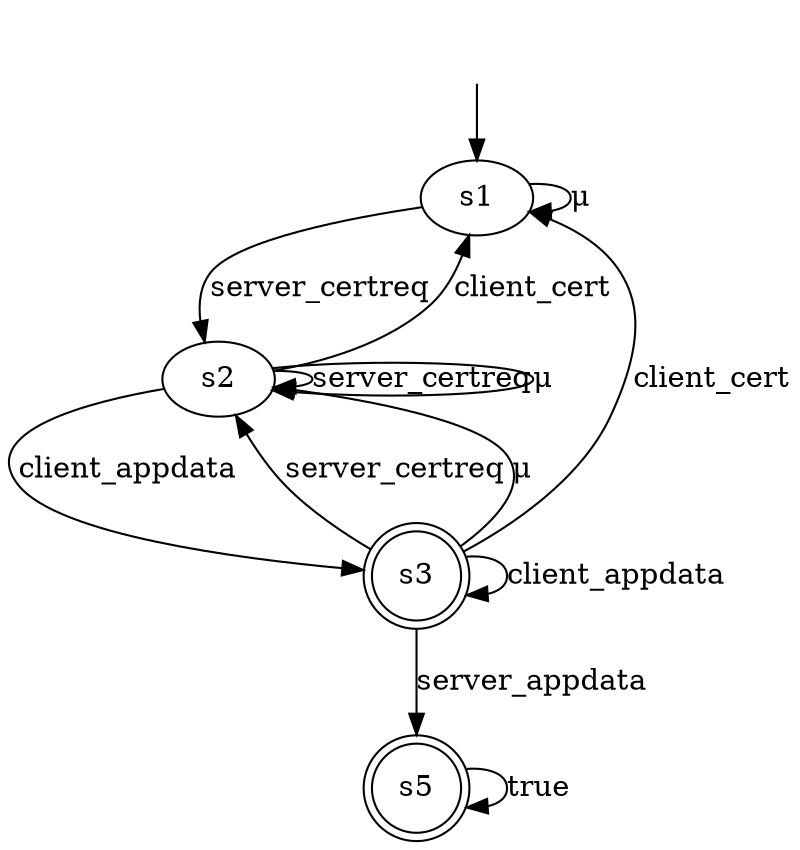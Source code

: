 digraph bug_1 {
s1 [label="s1"];
s2 [label="s2"];
s3 [label="s3", shape=doublecircle];
s5 [label="s5", shape=doublecircle];
s1 -> s1  [label="μ"];
s1 -> s2  [label="server_certreq"];
s2 -> s2  [label="server_certreq"];
s2 -> s2  [label="μ"];
s2 -> s3  [label="client_appdata"];
s2 -> s1  [label="client_cert"];
s3 -> s2  [label="server_certreq"];
s3 -> s2  [label="μ"];
s3 -> s5  [label="server_appdata"];
s3 -> s3  [label="client_appdata"];
s3 -> s1  [label="client_cert"];
s5 -> s5  [label="true"];
__start0 [label="", shape=none];
__start0 -> s1  [label=""];
}
